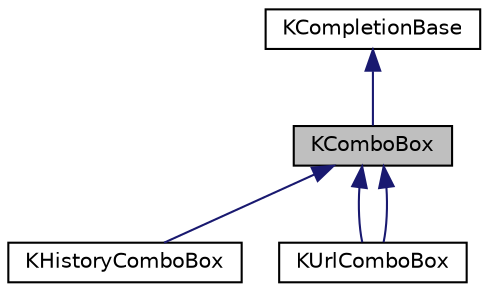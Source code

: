 digraph "KComboBox"
{
  edge [fontname="Helvetica",fontsize="10",labelfontname="Helvetica",labelfontsize="10"];
  node [fontname="Helvetica",fontsize="10",shape=record];
  Node0 [label="KComboBox",height=0.2,width=0.4,color="black", fillcolor="grey75", style="filled", fontcolor="black"];
  Node1 -> Node0 [dir="back",color="midnightblue",fontsize="10",style="solid",fontname="Helvetica"];
  Node1 [label="KCompletionBase",height=0.2,width=0.4,color="black", fillcolor="white", style="filled",URL="$classKCompletionBase.html",tooltip="An abstract base class for adding a completion feature into widgets. "];
  Node0 -> Node2 [dir="back",color="midnightblue",fontsize="10",style="solid",fontname="Helvetica"];
  Node2 [label="KHistoryComboBox",height=0.2,width=0.4,color="black", fillcolor="white", style="filled",URL="$classKHistoryComboBox.html",tooltip="A combobox for offering a history and completion. "];
  Node0 -> Node3 [dir="back",color="midnightblue",fontsize="10",style="solid",fontname="Helvetica"];
  Node3 [label="KUrlComboBox",height=0.2,width=0.4,color="black", fillcolor="white", style="filled",URL="D:/Users/anthony/Documents/MINGW-KDE-Frameworks/frameworks/kio-5.26.0/html/KIO.tags$classKUrlComboBox.html"];
  Node0 -> Node3 [dir="back",color="midnightblue",fontsize="10",style="solid",fontname="Helvetica"];
}
